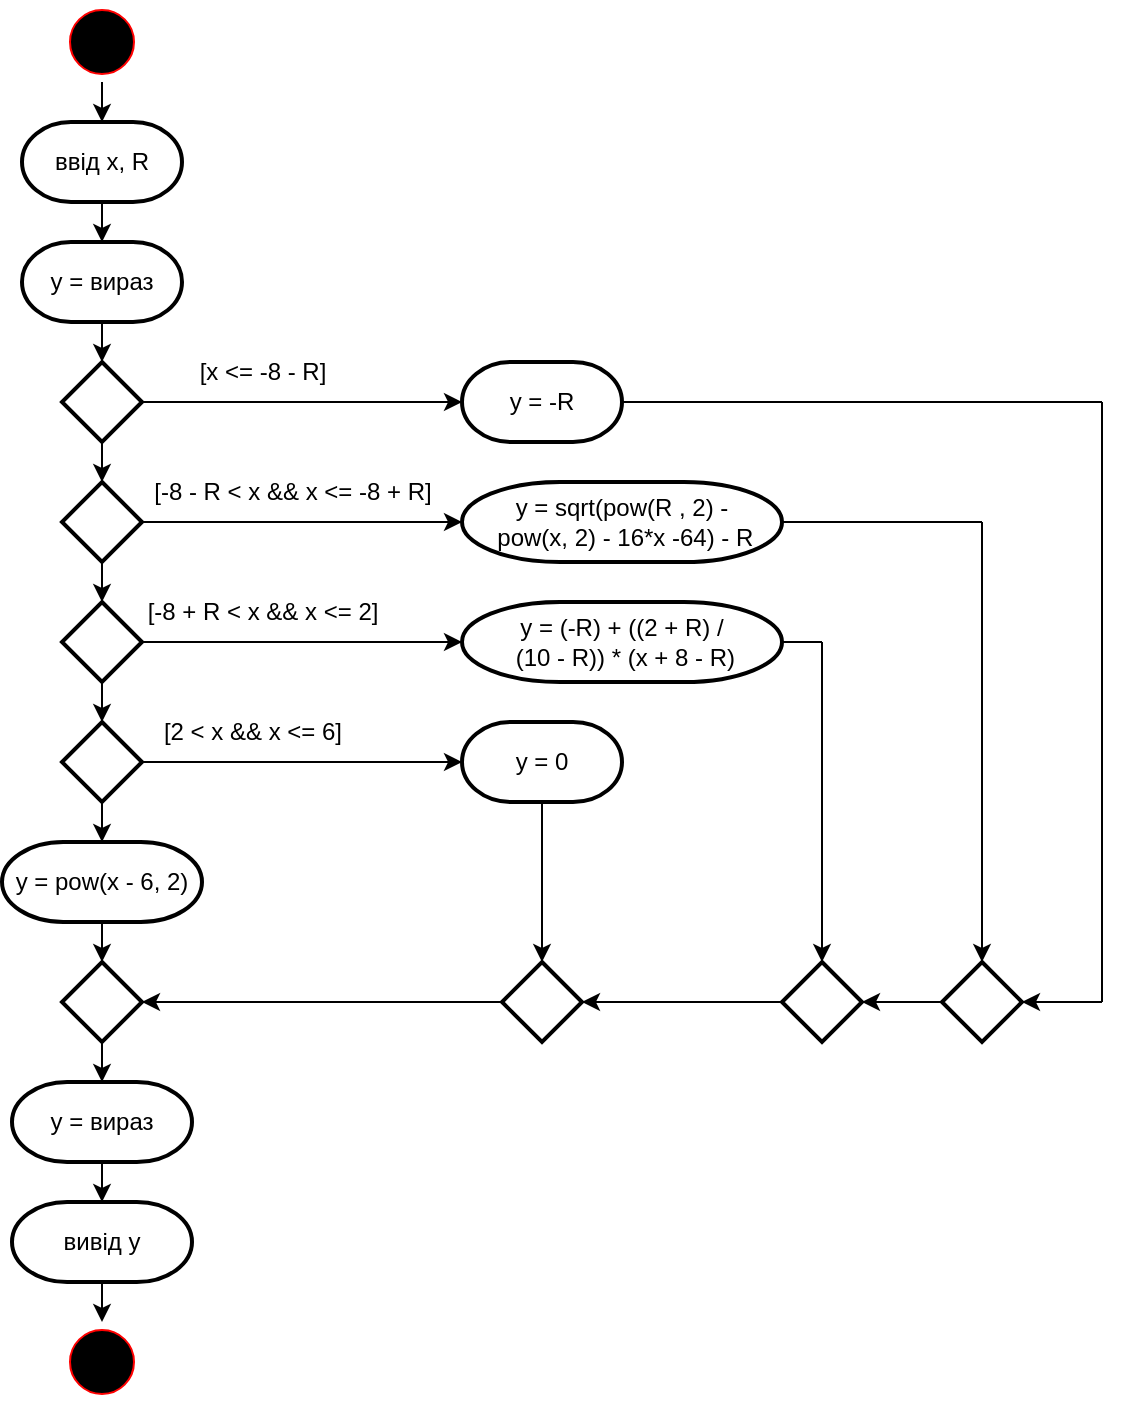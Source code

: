 <mxfile version="20.4.0" type="device"><diagram id="2tRfJPrlX3Mn8cZgxGMy" name="Страница 1"><mxGraphModel dx="868" dy="482" grid="1" gridSize="10" guides="1" tooltips="1" connect="1" arrows="1" fold="1" page="1" pageScale="1" pageWidth="827" pageHeight="1169" math="0" shadow="0"><root><mxCell id="0"/><mxCell id="1" parent="0"/><mxCell id="BiAI-SJ2dAdU8DXB2kts-4" style="edgeStyle=orthogonalEdgeStyle;rounded=0;orthogonalLoop=1;jettySize=auto;html=1;exitX=0.5;exitY=1;exitDx=0;exitDy=0;" edge="1" parent="1" source="BiAI-SJ2dAdU8DXB2kts-1"><mxGeometry relative="1" as="geometry"><mxPoint x="100" y="80" as="targetPoint"/></mxGeometry></mxCell><mxCell id="BiAI-SJ2dAdU8DXB2kts-1" value="" style="ellipse;html=1;shape=startState;fillColor=#000000;strokeColor=#ff0000;" vertex="1" parent="1"><mxGeometry x="80" y="20" width="40" height="40" as="geometry"/></mxCell><mxCell id="BiAI-SJ2dAdU8DXB2kts-7" style="edgeStyle=orthogonalEdgeStyle;rounded=0;orthogonalLoop=1;jettySize=auto;html=1;exitX=0.5;exitY=1;exitDx=0;exitDy=0;exitPerimeter=0;" edge="1" parent="1" source="BiAI-SJ2dAdU8DXB2kts-6"><mxGeometry relative="1" as="geometry"><mxPoint x="100" y="140" as="targetPoint"/></mxGeometry></mxCell><mxCell id="BiAI-SJ2dAdU8DXB2kts-6" value="ввід x, R" style="strokeWidth=2;html=1;shape=mxgraph.flowchart.terminator;whiteSpace=wrap;" vertex="1" parent="1"><mxGeometry x="60" y="80" width="80" height="40" as="geometry"/></mxCell><mxCell id="BiAI-SJ2dAdU8DXB2kts-9" style="edgeStyle=orthogonalEdgeStyle;rounded=0;orthogonalLoop=1;jettySize=auto;html=1;exitX=0.5;exitY=1;exitDx=0;exitDy=0;exitPerimeter=0;" edge="1" parent="1" source="BiAI-SJ2dAdU8DXB2kts-8"><mxGeometry relative="1" as="geometry"><mxPoint x="100" y="200" as="targetPoint"/></mxGeometry></mxCell><mxCell id="BiAI-SJ2dAdU8DXB2kts-8" value="y = вираз" style="strokeWidth=2;html=1;shape=mxgraph.flowchart.terminator;whiteSpace=wrap;" vertex="1" parent="1"><mxGeometry x="60" y="140" width="80" height="40" as="geometry"/></mxCell><mxCell id="BiAI-SJ2dAdU8DXB2kts-14" style="edgeStyle=orthogonalEdgeStyle;rounded=0;orthogonalLoop=1;jettySize=auto;html=1;exitX=0.5;exitY=1;exitDx=0;exitDy=0;exitPerimeter=0;entryX=0.5;entryY=0;entryDx=0;entryDy=0;entryPerimeter=0;" edge="1" parent="1" source="BiAI-SJ2dAdU8DXB2kts-10" target="BiAI-SJ2dAdU8DXB2kts-11"><mxGeometry relative="1" as="geometry"/></mxCell><mxCell id="BiAI-SJ2dAdU8DXB2kts-10" value="" style="strokeWidth=2;html=1;shape=mxgraph.flowchart.decision;whiteSpace=wrap;" vertex="1" parent="1"><mxGeometry x="80" y="200" width="40" height="40" as="geometry"/></mxCell><mxCell id="BiAI-SJ2dAdU8DXB2kts-15" style="edgeStyle=orthogonalEdgeStyle;rounded=0;orthogonalLoop=1;jettySize=auto;html=1;exitX=0.5;exitY=1;exitDx=0;exitDy=0;exitPerimeter=0;entryX=0.5;entryY=0;entryDx=0;entryDy=0;entryPerimeter=0;" edge="1" parent="1" source="BiAI-SJ2dAdU8DXB2kts-11" target="BiAI-SJ2dAdU8DXB2kts-12"><mxGeometry relative="1" as="geometry"/></mxCell><mxCell id="BiAI-SJ2dAdU8DXB2kts-11" value="" style="strokeWidth=2;html=1;shape=mxgraph.flowchart.decision;whiteSpace=wrap;" vertex="1" parent="1"><mxGeometry x="80" y="260" width="40" height="40" as="geometry"/></mxCell><mxCell id="BiAI-SJ2dAdU8DXB2kts-16" style="edgeStyle=orthogonalEdgeStyle;rounded=0;orthogonalLoop=1;jettySize=auto;html=1;exitX=0.5;exitY=1;exitDx=0;exitDy=0;exitPerimeter=0;entryX=0.5;entryY=0;entryDx=0;entryDy=0;entryPerimeter=0;" edge="1" parent="1" source="BiAI-SJ2dAdU8DXB2kts-12" target="BiAI-SJ2dAdU8DXB2kts-13"><mxGeometry relative="1" as="geometry"/></mxCell><mxCell id="BiAI-SJ2dAdU8DXB2kts-12" value="" style="strokeWidth=2;html=1;shape=mxgraph.flowchart.decision;whiteSpace=wrap;" vertex="1" parent="1"><mxGeometry x="80" y="320" width="40" height="40" as="geometry"/></mxCell><mxCell id="BiAI-SJ2dAdU8DXB2kts-25" style="edgeStyle=orthogonalEdgeStyle;rounded=0;orthogonalLoop=1;jettySize=auto;html=1;exitX=0.5;exitY=1;exitDx=0;exitDy=0;exitPerimeter=0;" edge="1" parent="1" source="BiAI-SJ2dAdU8DXB2kts-13"><mxGeometry relative="1" as="geometry"><mxPoint x="100" y="440" as="targetPoint"/></mxGeometry></mxCell><mxCell id="BiAI-SJ2dAdU8DXB2kts-13" value="" style="strokeWidth=2;html=1;shape=mxgraph.flowchart.decision;whiteSpace=wrap;" vertex="1" parent="1"><mxGeometry x="80" y="380" width="40" height="40" as="geometry"/></mxCell><mxCell id="BiAI-SJ2dAdU8DXB2kts-17" value="[-8 - R &amp;lt; x &amp;amp;&amp;amp; x &amp;lt;= -8 + R]" style="text;html=1;align=center;verticalAlign=middle;resizable=0;points=[];autosize=1;strokeColor=none;fillColor=none;" vertex="1" parent="1"><mxGeometry x="115" y="250" width="160" height="30" as="geometry"/></mxCell><mxCell id="BiAI-SJ2dAdU8DXB2kts-18" value="[x &amp;lt;= -8 - R]" style="text;html=1;align=center;verticalAlign=middle;resizable=0;points=[];autosize=1;strokeColor=none;fillColor=none;" vertex="1" parent="1"><mxGeometry x="140" y="190" width="80" height="30" as="geometry"/></mxCell><mxCell id="BiAI-SJ2dAdU8DXB2kts-19" value="" style="endArrow=classic;html=1;rounded=0;exitX=1;exitY=0.5;exitDx=0;exitDy=0;exitPerimeter=0;" edge="1" parent="1" source="BiAI-SJ2dAdU8DXB2kts-10"><mxGeometry width="50" height="50" relative="1" as="geometry"><mxPoint x="100" y="300" as="sourcePoint"/><mxPoint x="280" y="220" as="targetPoint"/></mxGeometry></mxCell><mxCell id="BiAI-SJ2dAdU8DXB2kts-20" value="" style="endArrow=classic;html=1;rounded=0;exitX=1;exitY=0.5;exitDx=0;exitDy=0;exitPerimeter=0;" edge="1" parent="1" source="BiAI-SJ2dAdU8DXB2kts-11"><mxGeometry width="50" height="50" relative="1" as="geometry"><mxPoint x="100" y="300" as="sourcePoint"/><mxPoint x="280" y="280" as="targetPoint"/></mxGeometry></mxCell><mxCell id="BiAI-SJ2dAdU8DXB2kts-21" value="" style="endArrow=classic;html=1;rounded=0;exitX=1;exitY=0.5;exitDx=0;exitDy=0;exitPerimeter=0;" edge="1" parent="1" source="BiAI-SJ2dAdU8DXB2kts-12"><mxGeometry width="50" height="50" relative="1" as="geometry"><mxPoint x="100" y="400" as="sourcePoint"/><mxPoint x="280" y="340" as="targetPoint"/></mxGeometry></mxCell><mxCell id="BiAI-SJ2dAdU8DXB2kts-22" value="" style="endArrow=classic;html=1;rounded=0;" edge="1" parent="1"><mxGeometry width="50" height="50" relative="1" as="geometry"><mxPoint x="120" y="400" as="sourcePoint"/><mxPoint x="280" y="400" as="targetPoint"/></mxGeometry></mxCell><mxCell id="BiAI-SJ2dAdU8DXB2kts-23" value="[-8 + R &amp;lt; x &amp;amp;&amp;amp; x &amp;lt;= 2]" style="text;html=1;align=center;verticalAlign=middle;resizable=0;points=[];autosize=1;strokeColor=none;fillColor=none;" vertex="1" parent="1"><mxGeometry x="115" y="310" width="130" height="30" as="geometry"/></mxCell><mxCell id="BiAI-SJ2dAdU8DXB2kts-24" value="[2 &amp;lt; x &amp;amp;&amp;amp; x &amp;lt;= 6]" style="text;html=1;align=center;verticalAlign=middle;resizable=0;points=[];autosize=1;strokeColor=none;fillColor=none;" vertex="1" parent="1"><mxGeometry x="120" y="370" width="110" height="30" as="geometry"/></mxCell><mxCell id="BiAI-SJ2dAdU8DXB2kts-32" style="edgeStyle=orthogonalEdgeStyle;rounded=0;orthogonalLoop=1;jettySize=auto;html=1;exitX=0.5;exitY=1;exitDx=0;exitDy=0;exitPerimeter=0;" edge="1" parent="1" source="BiAI-SJ2dAdU8DXB2kts-26"><mxGeometry relative="1" as="geometry"><mxPoint x="100" y="500" as="targetPoint"/></mxGeometry></mxCell><mxCell id="BiAI-SJ2dAdU8DXB2kts-26" value="y = pow(x - 6, 2)" style="strokeWidth=2;html=1;shape=mxgraph.flowchart.terminator;whiteSpace=wrap;" vertex="1" parent="1"><mxGeometry x="50" y="440" width="100" height="40" as="geometry"/></mxCell><mxCell id="BiAI-SJ2dAdU8DXB2kts-27" value="y = -R" style="strokeWidth=2;html=1;shape=mxgraph.flowchart.terminator;whiteSpace=wrap;" vertex="1" parent="1"><mxGeometry x="280" y="200" width="80" height="40" as="geometry"/></mxCell><mxCell id="BiAI-SJ2dAdU8DXB2kts-28" value="y = sqrt(pow(R , 2) -&lt;br&gt;&amp;nbsp;pow(x, 2) - 16*x -64) - R" style="strokeWidth=2;html=1;shape=mxgraph.flowchart.terminator;whiteSpace=wrap;" vertex="1" parent="1"><mxGeometry x="280" y="260" width="160" height="40" as="geometry"/></mxCell><mxCell id="BiAI-SJ2dAdU8DXB2kts-29" value="y = 0" style="strokeWidth=2;html=1;shape=mxgraph.flowchart.terminator;whiteSpace=wrap;" vertex="1" parent="1"><mxGeometry x="280" y="380" width="80" height="40" as="geometry"/></mxCell><mxCell id="BiAI-SJ2dAdU8DXB2kts-30" value="y = (-R) + ((2 + R) /&lt;br&gt;&amp;nbsp;(10 - R)) * (x + 8 - R)" style="strokeWidth=2;html=1;shape=mxgraph.flowchart.terminator;whiteSpace=wrap;" vertex="1" parent="1"><mxGeometry x="280" y="320" width="160" height="40" as="geometry"/></mxCell><mxCell id="BiAI-SJ2dAdU8DXB2kts-31" value="" style="endArrow=none;html=1;rounded=0;exitX=1;exitY=0.5;exitDx=0;exitDy=0;exitPerimeter=0;" edge="1" parent="1" source="BiAI-SJ2dAdU8DXB2kts-27"><mxGeometry width="50" height="50" relative="1" as="geometry"><mxPoint x="450" y="290" as="sourcePoint"/><mxPoint x="600" y="220" as="targetPoint"/></mxGeometry></mxCell><mxCell id="BiAI-SJ2dAdU8DXB2kts-54" style="edgeStyle=orthogonalEdgeStyle;rounded=0;orthogonalLoop=1;jettySize=auto;html=1;exitX=0.5;exitY=1;exitDx=0;exitDy=0;exitPerimeter=0;entryX=0.5;entryY=0;entryDx=0;entryDy=0;entryPerimeter=0;" edge="1" parent="1" source="BiAI-SJ2dAdU8DXB2kts-33" target="BiAI-SJ2dAdU8DXB2kts-48"><mxGeometry relative="1" as="geometry"/></mxCell><mxCell id="BiAI-SJ2dAdU8DXB2kts-33" value="" style="strokeWidth=2;html=1;shape=mxgraph.flowchart.decision;whiteSpace=wrap;" vertex="1" parent="1"><mxGeometry x="80" y="500" width="40" height="40" as="geometry"/></mxCell><mxCell id="BiAI-SJ2dAdU8DXB2kts-34" value="" style="endArrow=classic;html=1;rounded=0;entryX=1;entryY=0.5;entryDx=0;entryDy=0;entryPerimeter=0;" edge="1" parent="1" target="BiAI-SJ2dAdU8DXB2kts-33"><mxGeometry width="50" height="50" relative="1" as="geometry"><mxPoint x="300" y="520" as="sourcePoint"/><mxPoint x="210" y="440" as="targetPoint"/></mxGeometry></mxCell><mxCell id="BiAI-SJ2dAdU8DXB2kts-35" value="" style="strokeWidth=2;html=1;shape=mxgraph.flowchart.decision;whiteSpace=wrap;" vertex="1" parent="1"><mxGeometry x="300" y="500" width="40" height="40" as="geometry"/></mxCell><mxCell id="BiAI-SJ2dAdU8DXB2kts-36" value="" style="endArrow=classic;html=1;rounded=0;entryX=0.5;entryY=0;entryDx=0;entryDy=0;entryPerimeter=0;exitX=0.5;exitY=1;exitDx=0;exitDy=0;exitPerimeter=0;" edge="1" parent="1" source="BiAI-SJ2dAdU8DXB2kts-29" target="BiAI-SJ2dAdU8DXB2kts-35"><mxGeometry width="50" height="50" relative="1" as="geometry"><mxPoint x="270" y="490" as="sourcePoint"/><mxPoint x="320" y="440" as="targetPoint"/></mxGeometry></mxCell><mxCell id="BiAI-SJ2dAdU8DXB2kts-37" value="" style="endArrow=none;html=1;rounded=0;entryX=1;entryY=0.5;entryDx=0;entryDy=0;entryPerimeter=0;" edge="1" parent="1" target="BiAI-SJ2dAdU8DXB2kts-30"><mxGeometry width="50" height="50" relative="1" as="geometry"><mxPoint x="460" y="340" as="sourcePoint"/><mxPoint x="460" y="390" as="targetPoint"/></mxGeometry></mxCell><mxCell id="BiAI-SJ2dAdU8DXB2kts-39" value="" style="endArrow=classic;html=1;rounded=0;" edge="1" parent="1"><mxGeometry width="50" height="50" relative="1" as="geometry"><mxPoint x="460" y="340" as="sourcePoint"/><mxPoint x="460" y="500" as="targetPoint"/></mxGeometry></mxCell><mxCell id="BiAI-SJ2dAdU8DXB2kts-40" value="" style="strokeWidth=2;html=1;shape=mxgraph.flowchart.decision;whiteSpace=wrap;" vertex="1" parent="1"><mxGeometry x="440" y="500" width="40" height="40" as="geometry"/></mxCell><mxCell id="BiAI-SJ2dAdU8DXB2kts-41" value="" style="endArrow=classic;html=1;rounded=0;exitX=0;exitY=0.5;exitDx=0;exitDy=0;exitPerimeter=0;entryX=1;entryY=0.5;entryDx=0;entryDy=0;entryPerimeter=0;" edge="1" parent="1" source="BiAI-SJ2dAdU8DXB2kts-40" target="BiAI-SJ2dAdU8DXB2kts-35"><mxGeometry width="50" height="50" relative="1" as="geometry"><mxPoint x="410" y="440" as="sourcePoint"/><mxPoint x="460" y="390" as="targetPoint"/></mxGeometry></mxCell><mxCell id="BiAI-SJ2dAdU8DXB2kts-43" style="edgeStyle=orthogonalEdgeStyle;rounded=0;orthogonalLoop=1;jettySize=auto;html=1;exitX=0;exitY=0.5;exitDx=0;exitDy=0;exitPerimeter=0;entryX=1;entryY=0.5;entryDx=0;entryDy=0;entryPerimeter=0;" edge="1" parent="1" source="BiAI-SJ2dAdU8DXB2kts-42" target="BiAI-SJ2dAdU8DXB2kts-40"><mxGeometry relative="1" as="geometry"/></mxCell><mxCell id="BiAI-SJ2dAdU8DXB2kts-42" value="" style="strokeWidth=2;html=1;shape=mxgraph.flowchart.decision;whiteSpace=wrap;" vertex="1" parent="1"><mxGeometry x="520" y="500" width="40" height="40" as="geometry"/></mxCell><mxCell id="BiAI-SJ2dAdU8DXB2kts-44" value="" style="endArrow=none;html=1;rounded=0;entryX=1;entryY=0.5;entryDx=0;entryDy=0;entryPerimeter=0;" edge="1" parent="1" target="BiAI-SJ2dAdU8DXB2kts-28"><mxGeometry width="50" height="50" relative="1" as="geometry"><mxPoint x="540" y="280" as="sourcePoint"/><mxPoint x="530" y="390" as="targetPoint"/></mxGeometry></mxCell><mxCell id="BiAI-SJ2dAdU8DXB2kts-45" value="" style="endArrow=classic;html=1;rounded=0;entryX=0.5;entryY=0;entryDx=0;entryDy=0;entryPerimeter=0;" edge="1" parent="1" target="BiAI-SJ2dAdU8DXB2kts-42"><mxGeometry width="50" height="50" relative="1" as="geometry"><mxPoint x="540" y="280" as="sourcePoint"/><mxPoint x="530" y="390" as="targetPoint"/></mxGeometry></mxCell><mxCell id="BiAI-SJ2dAdU8DXB2kts-46" value="" style="endArrow=none;html=1;rounded=0;" edge="1" parent="1"><mxGeometry width="50" height="50" relative="1" as="geometry"><mxPoint x="600" y="520" as="sourcePoint"/><mxPoint x="600" y="220" as="targetPoint"/></mxGeometry></mxCell><mxCell id="BiAI-SJ2dAdU8DXB2kts-47" value="" style="endArrow=classic;html=1;rounded=0;" edge="1" parent="1" target="BiAI-SJ2dAdU8DXB2kts-42"><mxGeometry width="50" height="50" relative="1" as="geometry"><mxPoint x="600" y="520" as="sourcePoint"/><mxPoint x="530" y="390" as="targetPoint"/></mxGeometry></mxCell><mxCell id="BiAI-SJ2dAdU8DXB2kts-53" style="edgeStyle=orthogonalEdgeStyle;rounded=0;orthogonalLoop=1;jettySize=auto;html=1;exitX=0.5;exitY=1;exitDx=0;exitDy=0;exitPerimeter=0;entryX=0.5;entryY=0;entryDx=0;entryDy=0;entryPerimeter=0;" edge="1" parent="1" source="BiAI-SJ2dAdU8DXB2kts-48" target="BiAI-SJ2dAdU8DXB2kts-49"><mxGeometry relative="1" as="geometry"/></mxCell><mxCell id="BiAI-SJ2dAdU8DXB2kts-48" value="y = вираз" style="strokeWidth=2;html=1;shape=mxgraph.flowchart.terminator;whiteSpace=wrap;" vertex="1" parent="1"><mxGeometry x="55" y="560" width="90" height="40" as="geometry"/></mxCell><mxCell id="BiAI-SJ2dAdU8DXB2kts-52" style="edgeStyle=orthogonalEdgeStyle;rounded=0;orthogonalLoop=1;jettySize=auto;html=1;exitX=0.5;exitY=1;exitDx=0;exitDy=0;exitPerimeter=0;entryX=0.5;entryY=0;entryDx=0;entryDy=0;" edge="1" parent="1" source="BiAI-SJ2dAdU8DXB2kts-49" target="BiAI-SJ2dAdU8DXB2kts-50"><mxGeometry relative="1" as="geometry"/></mxCell><mxCell id="BiAI-SJ2dAdU8DXB2kts-49" value="вивід y" style="strokeWidth=2;html=1;shape=mxgraph.flowchart.terminator;whiteSpace=wrap;" vertex="1" parent="1"><mxGeometry x="55" y="620" width="90" height="40" as="geometry"/></mxCell><mxCell id="BiAI-SJ2dAdU8DXB2kts-50" value="" style="ellipse;html=1;shape=startState;fillColor=#000000;strokeColor=#ff0000;" vertex="1" parent="1"><mxGeometry x="80" y="680" width="40" height="40" as="geometry"/></mxCell></root></mxGraphModel></diagram></mxfile>